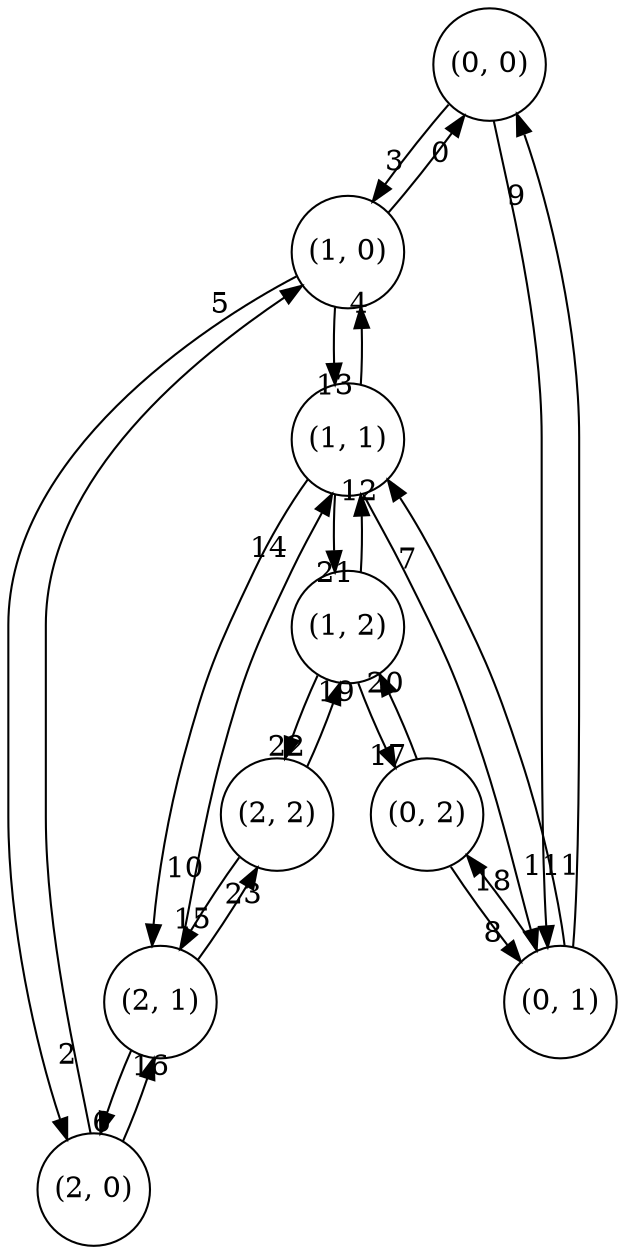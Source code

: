 digraph {
	"(0, 0)" [pos="0.0,0.0!" width=0.75 height=0.75 fixedsize=True]
	"(1, 0)" [pos="1.75,0.0!" width=0.75 height=0.75 fixedsize=True]
	"(2, 0)" [pos="3.5,0.0!" width=0.75 height=0.75 fixedsize=True]
	"(0, 1)" [pos="0.0,1.75!" width=0.75 height=0.75 fixedsize=True]
	"(1, 1)" [pos="1.75,1.75!" width=0.75 height=0.75 fixedsize=True]
	"(2, 1)" [pos="3.5,1.75!" width=0.75 height=0.75 fixedsize=True]
	"(0, 2)" [pos="0.0,3.5!" width=0.75 height=0.75 fixedsize=True]
	"(1, 2)" [pos="1.75,3.5!" width=0.75 height=0.75 fixedsize=True]
	"(2, 2)" [pos="3.5,3.5!" width=0.75 height=0.75 fixedsize=True]

	 "(0, 0)" -> "(1, 0)"[headlabel=0 labeldistance=4 labelangle=-20];
	 "(0, 0)" -> "(0, 1)"[headlabel=1 labeldistance=4 labelangle=-20];
	 "(1, 0)" -> "(2, 0)"[headlabel=2 labeldistance=4 labelangle=-20];
	 "(1, 0)" -> "(0, 0)"[headlabel=3 labeldistance=4 labelangle=-20];
	 "(1, 0)" -> "(1, 1)"[headlabel=4 labeldistance=4 labelangle=-20];
	 "(2, 0)" -> "(1, 0)"[headlabel=5 labeldistance=4 labelangle=-20];
	 "(2, 0)" -> "(2, 1)"[headlabel=6 labeldistance=4 labelangle=-20];
	 "(0, 1)" -> "(1, 1)"[headlabel=7 labeldistance=4 labelangle=-20];
	 "(0, 1)" -> "(0, 2)"[headlabel=8 labeldistance=4 labelangle=-20];
	 "(0, 1)" -> "(0, 0)"[headlabel=9 labeldistance=4 labelangle=-20];
	 "(1, 1)" -> "(2, 1)"[headlabel=10 labeldistance=4 labelangle=-20];
	 "(1, 1)" -> "(0, 1)"[headlabel=11 labeldistance=4 labelangle=-20];
	 "(1, 1)" -> "(1, 2)"[headlabel=12 labeldistance=4 labelangle=-20];
	 "(1, 1)" -> "(1, 0)"[headlabel=13 labeldistance=4 labelangle=-20];
	 "(2, 1)" -> "(1, 1)"[headlabel=14 labeldistance=4 labelangle=-20];
	 "(2, 1)" -> "(2, 2)"[headlabel=15 labeldistance=4 labelangle=-20];
	 "(2, 1)" -> "(2, 0)"[headlabel=16 labeldistance=4 labelangle=-20];
	 "(0, 2)" -> "(1, 2)"[headlabel=17 labeldistance=4 labelangle=-20];
	 "(0, 2)" -> "(0, 1)"[headlabel=18 labeldistance=4 labelangle=-20];
	 "(1, 2)" -> "(2, 2)"[headlabel=19 labeldistance=4 labelangle=-20];
	 "(1, 2)" -> "(0, 2)"[headlabel=20 labeldistance=4 labelangle=-20];
	 "(1, 2)" -> "(1, 1)"[headlabel=21 labeldistance=4 labelangle=-20];
	 "(2, 2)" -> "(1, 2)"[headlabel=22 labeldistance=4 labelangle=-20];
	 "(2, 2)" -> "(2, 1)"[headlabel=23 labeldistance=4 labelangle=-20];
}
